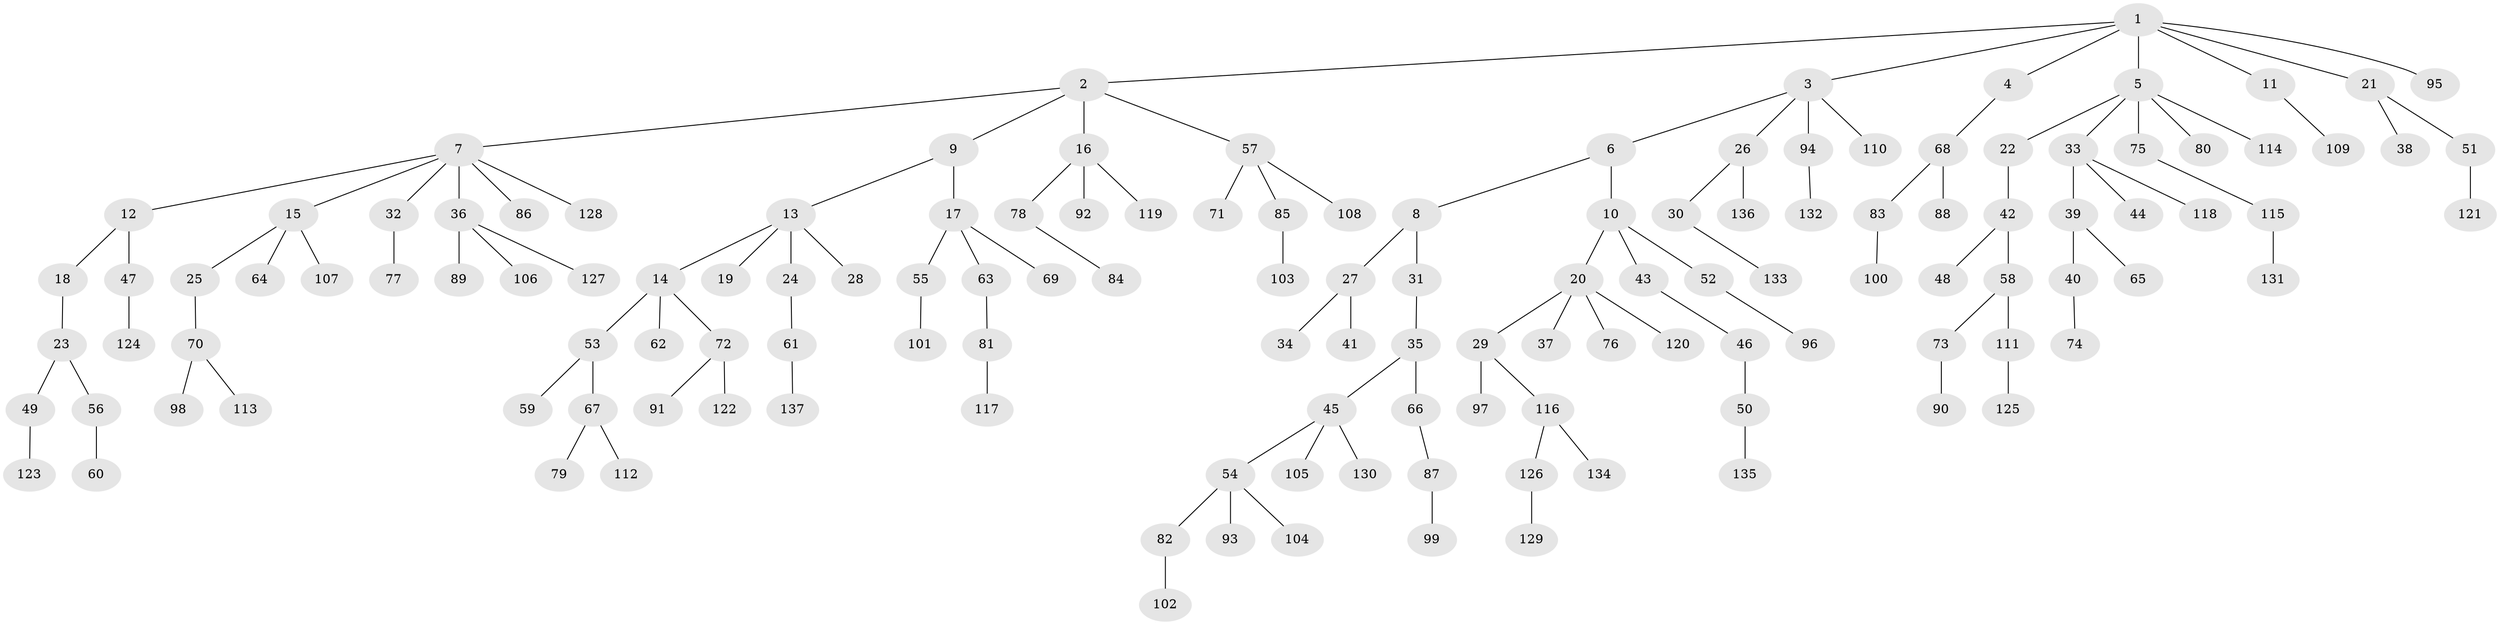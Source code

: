 // Generated by graph-tools (version 1.1) at 2025/26/03/09/25 03:26:24]
// undirected, 137 vertices, 136 edges
graph export_dot {
graph [start="1"]
  node [color=gray90,style=filled];
  1;
  2;
  3;
  4;
  5;
  6;
  7;
  8;
  9;
  10;
  11;
  12;
  13;
  14;
  15;
  16;
  17;
  18;
  19;
  20;
  21;
  22;
  23;
  24;
  25;
  26;
  27;
  28;
  29;
  30;
  31;
  32;
  33;
  34;
  35;
  36;
  37;
  38;
  39;
  40;
  41;
  42;
  43;
  44;
  45;
  46;
  47;
  48;
  49;
  50;
  51;
  52;
  53;
  54;
  55;
  56;
  57;
  58;
  59;
  60;
  61;
  62;
  63;
  64;
  65;
  66;
  67;
  68;
  69;
  70;
  71;
  72;
  73;
  74;
  75;
  76;
  77;
  78;
  79;
  80;
  81;
  82;
  83;
  84;
  85;
  86;
  87;
  88;
  89;
  90;
  91;
  92;
  93;
  94;
  95;
  96;
  97;
  98;
  99;
  100;
  101;
  102;
  103;
  104;
  105;
  106;
  107;
  108;
  109;
  110;
  111;
  112;
  113;
  114;
  115;
  116;
  117;
  118;
  119;
  120;
  121;
  122;
  123;
  124;
  125;
  126;
  127;
  128;
  129;
  130;
  131;
  132;
  133;
  134;
  135;
  136;
  137;
  1 -- 2;
  1 -- 3;
  1 -- 4;
  1 -- 5;
  1 -- 11;
  1 -- 21;
  1 -- 95;
  2 -- 7;
  2 -- 9;
  2 -- 16;
  2 -- 57;
  3 -- 6;
  3 -- 26;
  3 -- 94;
  3 -- 110;
  4 -- 68;
  5 -- 22;
  5 -- 33;
  5 -- 75;
  5 -- 80;
  5 -- 114;
  6 -- 8;
  6 -- 10;
  7 -- 12;
  7 -- 15;
  7 -- 32;
  7 -- 36;
  7 -- 86;
  7 -- 128;
  8 -- 27;
  8 -- 31;
  9 -- 13;
  9 -- 17;
  10 -- 20;
  10 -- 43;
  10 -- 52;
  11 -- 109;
  12 -- 18;
  12 -- 47;
  13 -- 14;
  13 -- 19;
  13 -- 24;
  13 -- 28;
  14 -- 53;
  14 -- 62;
  14 -- 72;
  15 -- 25;
  15 -- 64;
  15 -- 107;
  16 -- 78;
  16 -- 92;
  16 -- 119;
  17 -- 55;
  17 -- 63;
  17 -- 69;
  18 -- 23;
  20 -- 29;
  20 -- 37;
  20 -- 76;
  20 -- 120;
  21 -- 38;
  21 -- 51;
  22 -- 42;
  23 -- 49;
  23 -- 56;
  24 -- 61;
  25 -- 70;
  26 -- 30;
  26 -- 136;
  27 -- 34;
  27 -- 41;
  29 -- 97;
  29 -- 116;
  30 -- 133;
  31 -- 35;
  32 -- 77;
  33 -- 39;
  33 -- 44;
  33 -- 118;
  35 -- 45;
  35 -- 66;
  36 -- 89;
  36 -- 106;
  36 -- 127;
  39 -- 40;
  39 -- 65;
  40 -- 74;
  42 -- 48;
  42 -- 58;
  43 -- 46;
  45 -- 54;
  45 -- 105;
  45 -- 130;
  46 -- 50;
  47 -- 124;
  49 -- 123;
  50 -- 135;
  51 -- 121;
  52 -- 96;
  53 -- 59;
  53 -- 67;
  54 -- 82;
  54 -- 93;
  54 -- 104;
  55 -- 101;
  56 -- 60;
  57 -- 71;
  57 -- 85;
  57 -- 108;
  58 -- 73;
  58 -- 111;
  61 -- 137;
  63 -- 81;
  66 -- 87;
  67 -- 79;
  67 -- 112;
  68 -- 83;
  68 -- 88;
  70 -- 98;
  70 -- 113;
  72 -- 91;
  72 -- 122;
  73 -- 90;
  75 -- 115;
  78 -- 84;
  81 -- 117;
  82 -- 102;
  83 -- 100;
  85 -- 103;
  87 -- 99;
  94 -- 132;
  111 -- 125;
  115 -- 131;
  116 -- 126;
  116 -- 134;
  126 -- 129;
}

